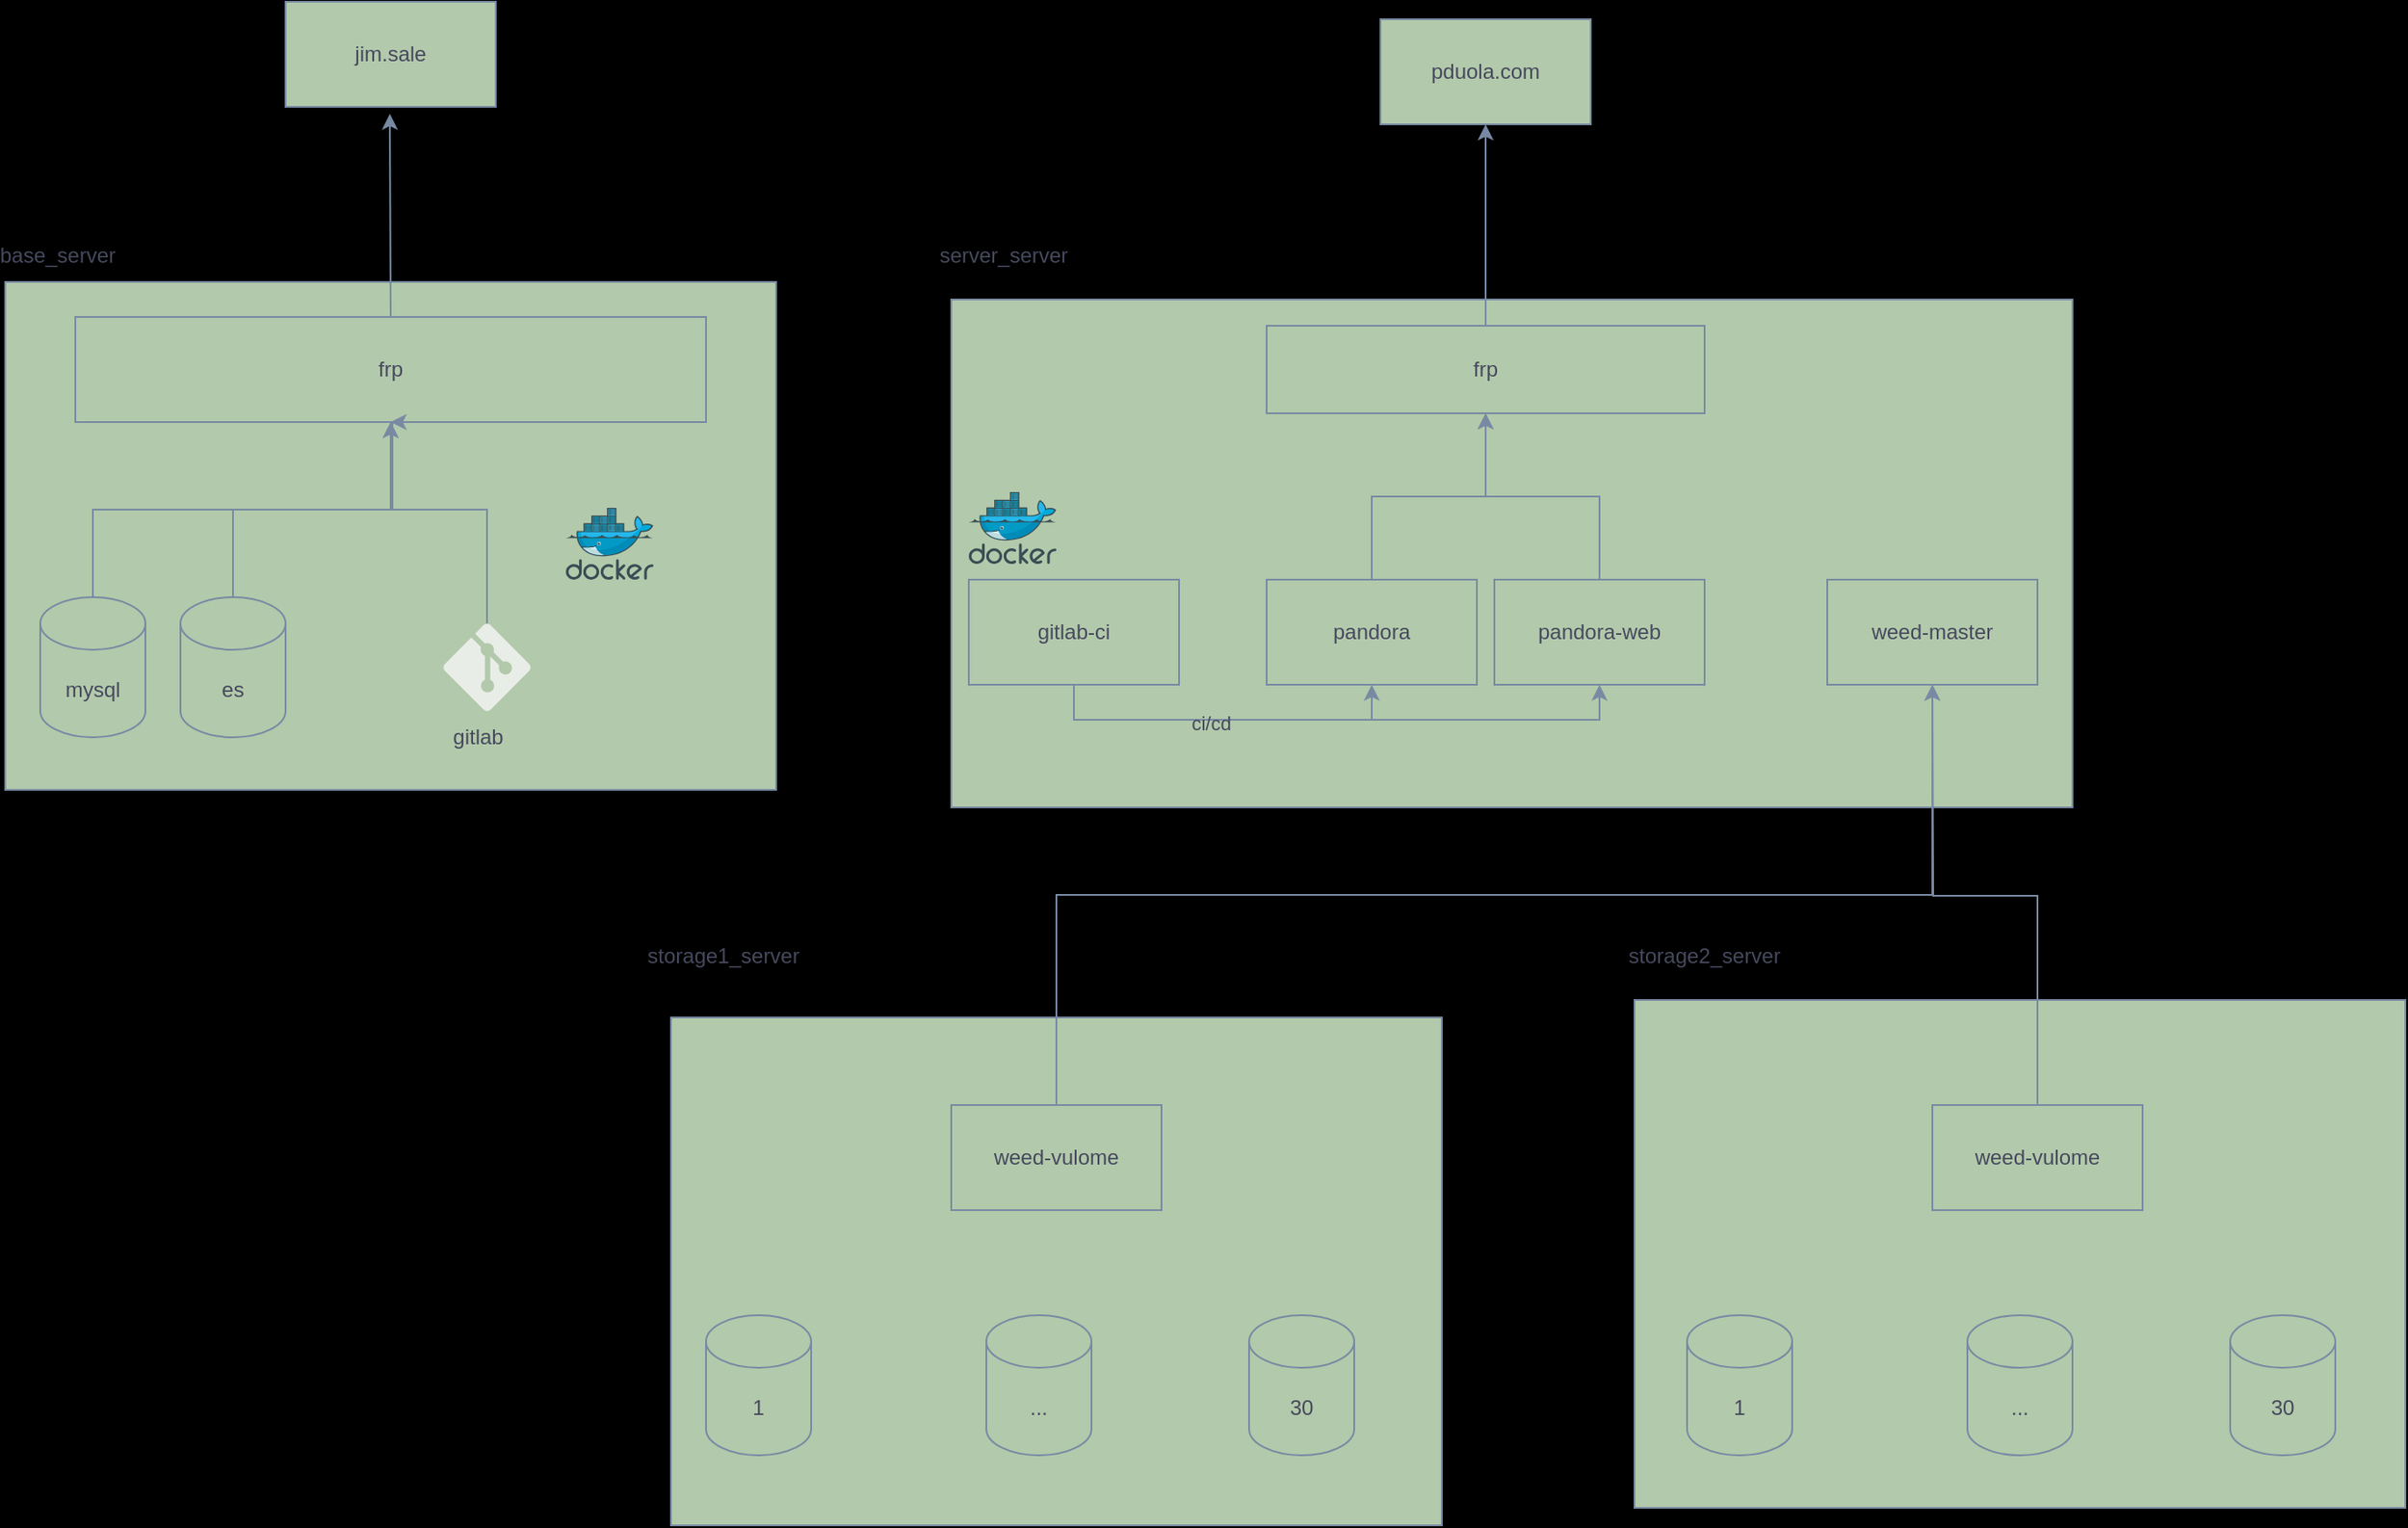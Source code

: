 <mxfile version="22.1.11" type="github">
  <diagram name="第 1 页" id="tXnK3VPokYklSELAGCpk">
    <mxGraphModel dx="3044" dy="1235" grid="1" gridSize="10" guides="1" tooltips="1" connect="1" arrows="1" fold="1" page="1" pageScale="1" pageWidth="827" pageHeight="1169" background="#000000" math="0" shadow="0">
      <root>
        <mxCell id="0" />
        <mxCell id="1" parent="0" />
        <mxCell id="cooiixOqJ7cHR2co_wxt-1" value="" style="rounded=0;whiteSpace=wrap;html=1;labelBackgroundColor=none;fillColor=#B2C9AB;strokeColor=#788AA3;fontColor=#46495D;" parent="1" vertex="1">
          <mxGeometry x="110" y="190" width="440" height="290" as="geometry" />
        </mxCell>
        <mxCell id="cooiixOqJ7cHR2co_wxt-8" style="edgeStyle=orthogonalEdgeStyle;rounded=0;orthogonalLoop=1;jettySize=auto;html=1;exitX=0.5;exitY=0;exitDx=0;exitDy=0;exitPerimeter=0;labelBackgroundColor=none;strokeColor=#788AA3;fontColor=default;" parent="1" source="cooiixOqJ7cHR2co_wxt-2" target="cooiixOqJ7cHR2co_wxt-7" edge="1">
          <mxGeometry relative="1" as="geometry" />
        </mxCell>
        <mxCell id="cooiixOqJ7cHR2co_wxt-2" value="mysql" style="shape=cylinder3;whiteSpace=wrap;html=1;boundedLbl=1;backgroundOutline=1;size=15;labelBackgroundColor=none;fillColor=#B2C9AB;strokeColor=#788AA3;fontColor=#46495D;" parent="1" vertex="1">
          <mxGeometry x="130" y="370" width="60" height="80" as="geometry" />
        </mxCell>
        <mxCell id="cooiixOqJ7cHR2co_wxt-9" style="edgeStyle=orthogonalEdgeStyle;rounded=0;orthogonalLoop=1;jettySize=auto;html=1;exitX=0.5;exitY=0;exitDx=0;exitDy=0;exitPerimeter=0;entryX=0.5;entryY=1;entryDx=0;entryDy=0;labelBackgroundColor=none;strokeColor=#788AA3;fontColor=default;" parent="1" source="cooiixOqJ7cHR2co_wxt-4" target="cooiixOqJ7cHR2co_wxt-7" edge="1">
          <mxGeometry relative="1" as="geometry" />
        </mxCell>
        <mxCell id="cooiixOqJ7cHR2co_wxt-4" value="es" style="shape=cylinder3;whiteSpace=wrap;html=1;boundedLbl=1;backgroundOutline=1;size=15;labelBackgroundColor=none;fillColor=#B2C9AB;strokeColor=#788AA3;fontColor=#46495D;" parent="1" vertex="1">
          <mxGeometry x="210" y="370" width="60" height="80" as="geometry" />
        </mxCell>
        <mxCell id="cooiixOqJ7cHR2co_wxt-5" value="base_server" style="text;html=1;strokeColor=none;fillColor=none;align=center;verticalAlign=middle;whiteSpace=wrap;rounded=0;labelBackgroundColor=none;fontColor=#46495D;" parent="1" vertex="1">
          <mxGeometry x="110" y="160" width="60" height="30" as="geometry" />
        </mxCell>
        <mxCell id="cooiixOqJ7cHR2co_wxt-10" style="edgeStyle=orthogonalEdgeStyle;rounded=0;orthogonalLoop=1;jettySize=auto;html=1;exitX=0.5;exitY=0;exitDx=0;exitDy=0;entryX=0.224;entryY=1.08;entryDx=0;entryDy=0;entryPerimeter=0;labelBackgroundColor=none;strokeColor=#788AA3;fontColor=default;" parent="1" source="cooiixOqJ7cHR2co_wxt-7" edge="1">
          <mxGeometry relative="1" as="geometry">
            <mxPoint x="329.52" y="94" as="targetPoint" />
          </mxGeometry>
        </mxCell>
        <mxCell id="cooiixOqJ7cHR2co_wxt-7" value="frp" style="rounded=0;whiteSpace=wrap;html=1;labelBackgroundColor=none;fillColor=#B2C9AB;strokeColor=#788AA3;fontColor=#46495D;" parent="1" vertex="1">
          <mxGeometry x="150" y="210" width="360" height="60" as="geometry" />
        </mxCell>
        <mxCell id="cooiixOqJ7cHR2co_wxt-11" value="" style="rounded=0;whiteSpace=wrap;html=1;labelBackgroundColor=none;fillColor=#B2C9AB;strokeColor=#788AA3;fontColor=#46495D;" parent="1" vertex="1">
          <mxGeometry x="650" y="200" width="640" height="290" as="geometry" />
        </mxCell>
        <mxCell id="cooiixOqJ7cHR2co_wxt-16" value="frp" style="rounded=0;whiteSpace=wrap;html=1;labelBackgroundColor=none;fillColor=#B2C9AB;strokeColor=#788AA3;fontColor=#46495D;" parent="1" vertex="1">
          <mxGeometry x="830" y="215" width="250" height="50" as="geometry" />
        </mxCell>
        <mxCell id="cooiixOqJ7cHR2co_wxt-18" style="edgeStyle=orthogonalEdgeStyle;rounded=0;orthogonalLoop=1;jettySize=auto;html=1;exitX=0.5;exitY=0;exitDx=0;exitDy=0;exitPerimeter=0;labelBackgroundColor=none;strokeColor=#788AA3;fontColor=default;" parent="1" source="cooiixOqJ7cHR2co_wxt-17" edge="1">
          <mxGeometry relative="1" as="geometry">
            <mxPoint x="330" y="270" as="targetPoint" />
            <Array as="points">
              <mxPoint x="385" y="320" />
              <mxPoint x="331" y="320" />
            </Array>
          </mxGeometry>
        </mxCell>
        <mxCell id="cooiixOqJ7cHR2co_wxt-19" style="edgeStyle=orthogonalEdgeStyle;rounded=0;orthogonalLoop=1;jettySize=auto;html=1;exitX=0.5;exitY=0;exitDx=0;exitDy=0;labelBackgroundColor=none;strokeColor=#788AA3;fontColor=default;" parent="1" source="cooiixOqJ7cHR2co_wxt-16" edge="1">
          <mxGeometry relative="1" as="geometry">
            <mxPoint x="955" y="100" as="targetPoint" />
          </mxGeometry>
        </mxCell>
        <mxCell id="cooiixOqJ7cHR2co_wxt-34" style="edgeStyle=orthogonalEdgeStyle;rounded=0;orthogonalLoop=1;jettySize=auto;html=1;exitX=0.5;exitY=0;exitDx=0;exitDy=0;entryX=0.5;entryY=1;entryDx=0;entryDy=0;labelBackgroundColor=none;strokeColor=#788AA3;fontColor=default;" parent="1" source="cooiixOqJ7cHR2co_wxt-20" target="cooiixOqJ7cHR2co_wxt-16" edge="1">
          <mxGeometry relative="1" as="geometry" />
        </mxCell>
        <mxCell id="cooiixOqJ7cHR2co_wxt-20" value="pandora" style="rounded=0;whiteSpace=wrap;html=1;labelBackgroundColor=none;fillColor=#B2C9AB;strokeColor=#788AA3;fontColor=#46495D;" parent="1" vertex="1">
          <mxGeometry x="830" y="360" width="120" height="60" as="geometry" />
        </mxCell>
        <mxCell id="cooiixOqJ7cHR2co_wxt-35" style="edgeStyle=orthogonalEdgeStyle;rounded=0;orthogonalLoop=1;jettySize=auto;html=1;exitX=0.5;exitY=0;exitDx=0;exitDy=0;entryX=0.5;entryY=1;entryDx=0;entryDy=0;labelBackgroundColor=none;strokeColor=#788AA3;fontColor=default;" parent="1" source="cooiixOqJ7cHR2co_wxt-21" target="cooiixOqJ7cHR2co_wxt-16" edge="1">
          <mxGeometry relative="1" as="geometry" />
        </mxCell>
        <mxCell id="cooiixOqJ7cHR2co_wxt-21" value="pandora-web" style="rounded=0;whiteSpace=wrap;html=1;labelBackgroundColor=none;fillColor=#B2C9AB;strokeColor=#788AA3;fontColor=#46495D;" parent="1" vertex="1">
          <mxGeometry x="960" y="360" width="120" height="60" as="geometry" />
        </mxCell>
        <mxCell id="cooiixOqJ7cHR2co_wxt-24" value="server_server" style="text;html=1;strokeColor=none;fillColor=none;align=center;verticalAlign=middle;whiteSpace=wrap;rounded=0;labelBackgroundColor=none;fontColor=#46495D;" parent="1" vertex="1">
          <mxGeometry x="650" y="160" width="60" height="30" as="geometry" />
        </mxCell>
        <mxCell id="cooiixOqJ7cHR2co_wxt-25" value="" style="image;sketch=0;aspect=fixed;html=1;points=[];align=center;fontSize=12;image=img/lib/mscae/Docker.svg;labelBackgroundColor=none;fillColor=#B2C9AB;strokeColor=#788AA3;fontColor=#46495D;" parent="1" vertex="1">
          <mxGeometry x="660" y="310" width="50" height="41" as="geometry" />
        </mxCell>
        <mxCell id="cooiixOqJ7cHR2co_wxt-26" value="" style="image;sketch=0;aspect=fixed;html=1;points=[];align=center;fontSize=12;image=img/lib/mscae/Docker.svg;labelBackgroundColor=none;fillColor=#B2C9AB;strokeColor=#788AA3;fontColor=#46495D;" parent="1" vertex="1">
          <mxGeometry x="430" y="319" width="50" height="41" as="geometry" />
        </mxCell>
        <mxCell id="cooiixOqJ7cHR2co_wxt-29" style="edgeStyle=orthogonalEdgeStyle;rounded=0;orthogonalLoop=1;jettySize=auto;html=1;exitX=0.5;exitY=1;exitDx=0;exitDy=0;entryX=0.5;entryY=1;entryDx=0;entryDy=0;labelBackgroundColor=none;strokeColor=#788AA3;fontColor=default;" parent="1" source="cooiixOqJ7cHR2co_wxt-27" target="cooiixOqJ7cHR2co_wxt-20" edge="1">
          <mxGeometry relative="1" as="geometry" />
        </mxCell>
        <mxCell id="cooiixOqJ7cHR2co_wxt-30" style="edgeStyle=orthogonalEdgeStyle;rounded=0;orthogonalLoop=1;jettySize=auto;html=1;exitX=0.5;exitY=1;exitDx=0;exitDy=0;entryX=0.5;entryY=1;entryDx=0;entryDy=0;labelBackgroundColor=none;strokeColor=#788AA3;fontColor=default;" parent="1" source="cooiixOqJ7cHR2co_wxt-27" target="cooiixOqJ7cHR2co_wxt-21" edge="1">
          <mxGeometry relative="1" as="geometry" />
        </mxCell>
        <mxCell id="cooiixOqJ7cHR2co_wxt-31" value="ci/cd" style="edgeLabel;html=1;align=center;verticalAlign=middle;resizable=0;points=[];labelBackgroundColor=none;fontColor=#46495D;" parent="cooiixOqJ7cHR2co_wxt-30" vertex="1" connectable="0">
          <mxGeometry x="-0.423" y="-2" relative="1" as="geometry">
            <mxPoint as="offset" />
          </mxGeometry>
        </mxCell>
        <mxCell id="cooiixOqJ7cHR2co_wxt-27" value="gitlab-ci" style="rounded=0;whiteSpace=wrap;html=1;labelBackgroundColor=none;fillColor=#B2C9AB;strokeColor=#788AA3;fontColor=#46495D;" parent="1" vertex="1">
          <mxGeometry x="660" y="360" width="120" height="60" as="geometry" />
        </mxCell>
        <mxCell id="cooiixOqJ7cHR2co_wxt-36" value="gitlab" style="text;html=1;strokeColor=none;fillColor=none;align=center;verticalAlign=middle;whiteSpace=wrap;rounded=0;labelBackgroundColor=none;fontColor=#46495D;" parent="1" vertex="1">
          <mxGeometry x="350" y="435" width="60" height="30" as="geometry" />
        </mxCell>
        <mxCell id="cooiixOqJ7cHR2co_wxt-37" value="jim.sale" style="rounded=0;whiteSpace=wrap;html=1;labelBackgroundColor=none;fillColor=#B2C9AB;strokeColor=#788AA3;fontColor=#46495D;" parent="1" vertex="1">
          <mxGeometry x="270" y="30" width="120" height="60" as="geometry" />
        </mxCell>
        <mxCell id="cooiixOqJ7cHR2co_wxt-38" value="pduola.com" style="rounded=0;whiteSpace=wrap;html=1;labelBackgroundColor=none;fillColor=#B2C9AB;strokeColor=#788AA3;fontColor=#46495D;" parent="1" vertex="1">
          <mxGeometry x="895" y="40" width="120" height="60" as="geometry" />
        </mxCell>
        <mxCell id="cooiixOqJ7cHR2co_wxt-39" value="" style="rounded=0;whiteSpace=wrap;html=1;labelBackgroundColor=none;fillColor=#B2C9AB;strokeColor=#788AA3;fontColor=#46495D;" parent="1" vertex="1">
          <mxGeometry x="490" y="610" width="440" height="290" as="geometry" />
        </mxCell>
        <mxCell id="cooiixOqJ7cHR2co_wxt-41" value="1" style="shape=cylinder3;whiteSpace=wrap;html=1;boundedLbl=1;backgroundOutline=1;size=15;labelBackgroundColor=none;fillColor=#B2C9AB;strokeColor=#788AA3;fontColor=#46495D;" parent="1" vertex="1">
          <mxGeometry x="510" y="780" width="60" height="80" as="geometry" />
        </mxCell>
        <mxCell id="cooiixOqJ7cHR2co_wxt-43" value="30" style="shape=cylinder3;whiteSpace=wrap;html=1;boundedLbl=1;backgroundOutline=1;size=15;labelBackgroundColor=none;fillColor=#B2C9AB;strokeColor=#788AA3;fontColor=#46495D;" parent="1" vertex="1">
          <mxGeometry x="820" y="780" width="60" height="80" as="geometry" />
        </mxCell>
        <mxCell id="cooiixOqJ7cHR2co_wxt-49" value="weed-master" style="rounded=0;whiteSpace=wrap;html=1;labelBackgroundColor=none;fillColor=#B2C9AB;strokeColor=#788AA3;fontColor=#46495D;" parent="1" vertex="1">
          <mxGeometry x="1150" y="360" width="120" height="60" as="geometry" />
        </mxCell>
        <mxCell id="cooiixOqJ7cHR2co_wxt-50" value="..." style="shape=cylinder3;whiteSpace=wrap;html=1;boundedLbl=1;backgroundOutline=1;size=15;labelBackgroundColor=none;fillColor=#B2C9AB;strokeColor=#788AA3;fontColor=#46495D;" parent="1" vertex="1">
          <mxGeometry x="670" y="780" width="60" height="80" as="geometry" />
        </mxCell>
        <mxCell id="cooiixOqJ7cHR2co_wxt-57" style="edgeStyle=orthogonalEdgeStyle;rounded=0;orthogonalLoop=1;jettySize=auto;html=1;exitX=0.5;exitY=0;exitDx=0;exitDy=0;entryX=0.5;entryY=1;entryDx=0;entryDy=0;labelBackgroundColor=none;strokeColor=#788AA3;fontColor=default;" parent="1" source="cooiixOqJ7cHR2co_wxt-51" target="cooiixOqJ7cHR2co_wxt-49" edge="1">
          <mxGeometry relative="1" as="geometry" />
        </mxCell>
        <mxCell id="cooiixOqJ7cHR2co_wxt-51" value="weed-vulome" style="rounded=0;whiteSpace=wrap;html=1;labelBackgroundColor=none;fillColor=#B2C9AB;strokeColor=#788AA3;fontColor=#46495D;" parent="1" vertex="1">
          <mxGeometry x="650" y="660" width="120" height="60" as="geometry" />
        </mxCell>
        <mxCell id="cooiixOqJ7cHR2co_wxt-52" value="" style="rounded=0;whiteSpace=wrap;html=1;labelBackgroundColor=none;fillColor=#B2C9AB;strokeColor=#788AA3;fontColor=#46495D;" parent="1" vertex="1">
          <mxGeometry x="1040" y="600" width="440" height="290" as="geometry" />
        </mxCell>
        <mxCell id="cooiixOqJ7cHR2co_wxt-53" value="1" style="shape=cylinder3;whiteSpace=wrap;html=1;boundedLbl=1;backgroundOutline=1;size=15;labelBackgroundColor=none;fillColor=#B2C9AB;strokeColor=#788AA3;fontColor=#46495D;" parent="1" vertex="1">
          <mxGeometry x="1070" y="780" width="60" height="80" as="geometry" />
        </mxCell>
        <mxCell id="cooiixOqJ7cHR2co_wxt-54" value="30" style="shape=cylinder3;whiteSpace=wrap;html=1;boundedLbl=1;backgroundOutline=1;size=15;labelBackgroundColor=none;fillColor=#B2C9AB;strokeColor=#788AA3;fontColor=#46495D;" parent="1" vertex="1">
          <mxGeometry x="1380" y="780" width="60" height="80" as="geometry" />
        </mxCell>
        <mxCell id="cooiixOqJ7cHR2co_wxt-55" value="..." style="shape=cylinder3;whiteSpace=wrap;html=1;boundedLbl=1;backgroundOutline=1;size=15;labelBackgroundColor=none;fillColor=#B2C9AB;strokeColor=#788AA3;fontColor=#46495D;" parent="1" vertex="1">
          <mxGeometry x="1230" y="780" width="60" height="80" as="geometry" />
        </mxCell>
        <mxCell id="cooiixOqJ7cHR2co_wxt-58" style="edgeStyle=orthogonalEdgeStyle;rounded=0;orthogonalLoop=1;jettySize=auto;html=1;exitX=0.5;exitY=0;exitDx=0;exitDy=0;labelBackgroundColor=none;strokeColor=#788AA3;fontColor=default;" parent="1" source="cooiixOqJ7cHR2co_wxt-56" edge="1">
          <mxGeometry relative="1" as="geometry">
            <mxPoint x="1210" y="420.0" as="targetPoint" />
          </mxGeometry>
        </mxCell>
        <mxCell id="cooiixOqJ7cHR2co_wxt-56" value="weed-vulome" style="rounded=0;whiteSpace=wrap;html=1;labelBackgroundColor=none;fillColor=#B2C9AB;strokeColor=#788AA3;fontColor=#46495D;" parent="1" vertex="1">
          <mxGeometry x="1210" y="660" width="120" height="60" as="geometry" />
        </mxCell>
        <mxCell id="cooiixOqJ7cHR2co_wxt-59" value="storage1_server" style="text;html=1;strokeColor=none;fillColor=none;align=center;verticalAlign=middle;whiteSpace=wrap;rounded=0;labelBackgroundColor=none;fontColor=#46495D;" parent="1" vertex="1">
          <mxGeometry x="490" y="560" width="60" height="30" as="geometry" />
        </mxCell>
        <mxCell id="cooiixOqJ7cHR2co_wxt-60" value="storage2_server" style="text;html=1;strokeColor=none;fillColor=none;align=center;verticalAlign=middle;whiteSpace=wrap;rounded=0;labelBackgroundColor=none;fontColor=#46495D;" parent="1" vertex="1">
          <mxGeometry x="1050" y="560" width="60" height="30" as="geometry" />
        </mxCell>
        <mxCell id="cooiixOqJ7cHR2co_wxt-17" value="" style="verticalLabelPosition=bottom;html=1;verticalAlign=top;align=center;strokeColor=none;fillColor=#e9ede8;shape=mxgraph.azure.git_repository;labelBackgroundColor=none;fontColor=#46495D;" parent="1" vertex="1">
          <mxGeometry x="360" y="385" width="50" height="50" as="geometry" />
        </mxCell>
      </root>
    </mxGraphModel>
  </diagram>
</mxfile>

